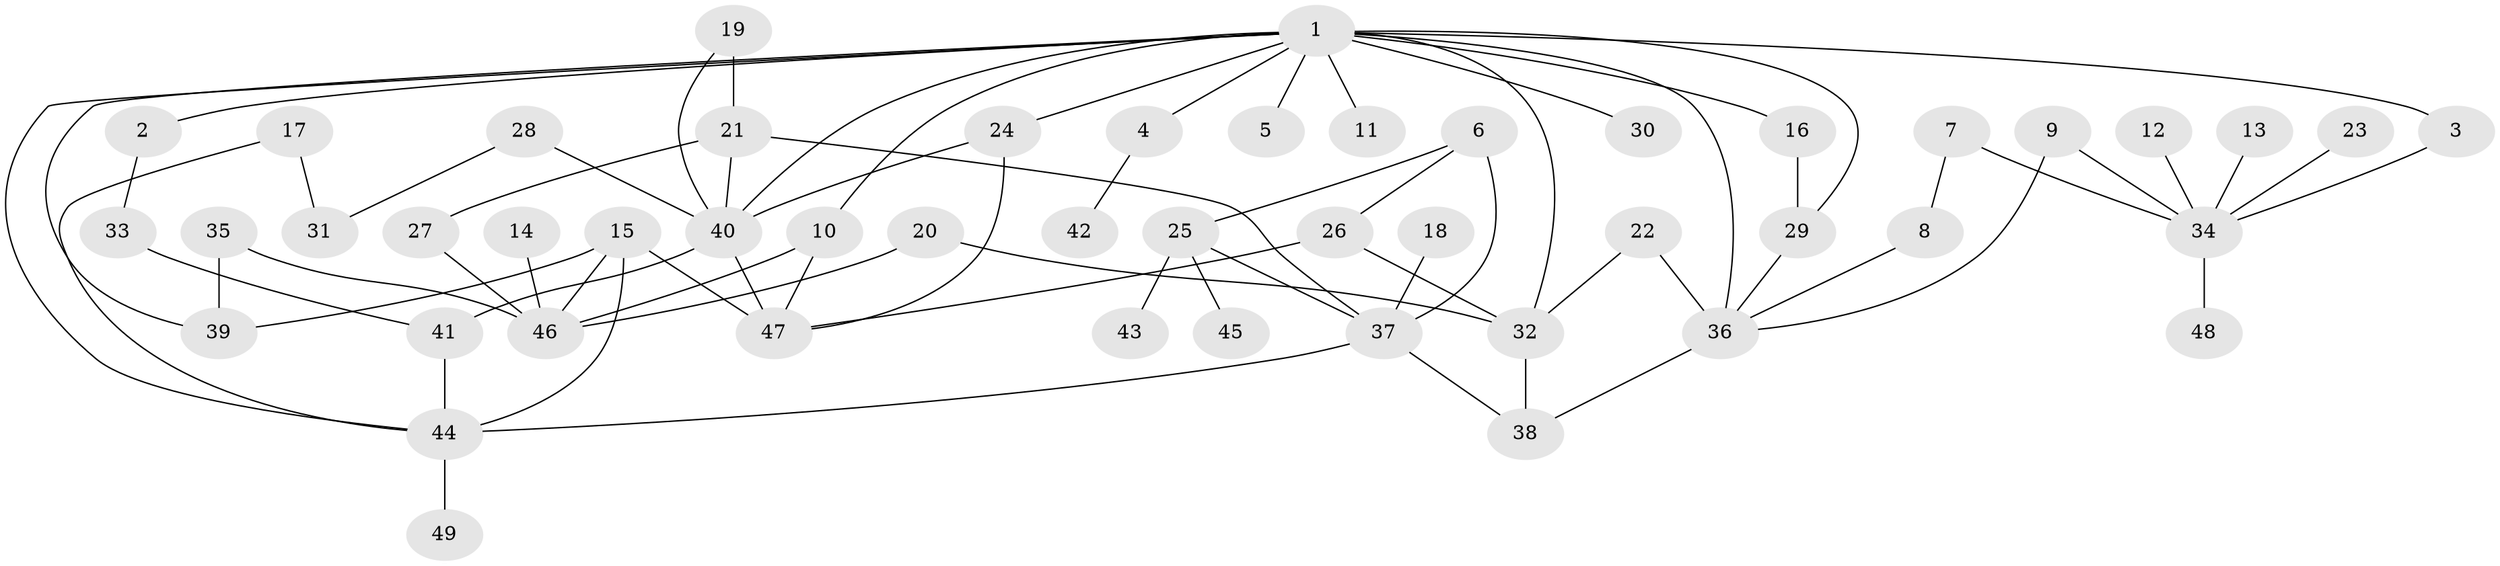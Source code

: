 // original degree distribution, {5: 0.07142857142857142, 11: 0.01020408163265306, 4: 0.08163265306122448, 3: 0.17346938775510204, 6: 0.030612244897959183, 2: 0.336734693877551, 7: 0.02040816326530612, 1: 0.2755102040816326}
// Generated by graph-tools (version 1.1) at 2025/25/03/09/25 03:25:33]
// undirected, 49 vertices, 72 edges
graph export_dot {
graph [start="1"]
  node [color=gray90,style=filled];
  1;
  2;
  3;
  4;
  5;
  6;
  7;
  8;
  9;
  10;
  11;
  12;
  13;
  14;
  15;
  16;
  17;
  18;
  19;
  20;
  21;
  22;
  23;
  24;
  25;
  26;
  27;
  28;
  29;
  30;
  31;
  32;
  33;
  34;
  35;
  36;
  37;
  38;
  39;
  40;
  41;
  42;
  43;
  44;
  45;
  46;
  47;
  48;
  49;
  1 -- 2 [weight=1.0];
  1 -- 3 [weight=1.0];
  1 -- 4 [weight=1.0];
  1 -- 5 [weight=1.0];
  1 -- 10 [weight=1.0];
  1 -- 11 [weight=1.0];
  1 -- 16 [weight=1.0];
  1 -- 24 [weight=1.0];
  1 -- 29 [weight=1.0];
  1 -- 30 [weight=1.0];
  1 -- 32 [weight=1.0];
  1 -- 36 [weight=2.0];
  1 -- 39 [weight=1.0];
  1 -- 40 [weight=1.0];
  1 -- 44 [weight=1.0];
  2 -- 33 [weight=1.0];
  3 -- 34 [weight=1.0];
  4 -- 42 [weight=1.0];
  6 -- 25 [weight=1.0];
  6 -- 26 [weight=1.0];
  6 -- 37 [weight=2.0];
  7 -- 8 [weight=1.0];
  7 -- 34 [weight=1.0];
  8 -- 36 [weight=1.0];
  9 -- 34 [weight=1.0];
  9 -- 36 [weight=1.0];
  10 -- 46 [weight=1.0];
  10 -- 47 [weight=1.0];
  12 -- 34 [weight=1.0];
  13 -- 34 [weight=1.0];
  14 -- 46 [weight=1.0];
  15 -- 39 [weight=1.0];
  15 -- 44 [weight=1.0];
  15 -- 46 [weight=1.0];
  15 -- 47 [weight=2.0];
  16 -- 29 [weight=1.0];
  17 -- 31 [weight=1.0];
  17 -- 44 [weight=1.0];
  18 -- 37 [weight=1.0];
  19 -- 21 [weight=2.0];
  19 -- 40 [weight=1.0];
  20 -- 32 [weight=1.0];
  20 -- 46 [weight=1.0];
  21 -- 27 [weight=1.0];
  21 -- 37 [weight=1.0];
  21 -- 40 [weight=1.0];
  22 -- 32 [weight=1.0];
  22 -- 36 [weight=1.0];
  23 -- 34 [weight=1.0];
  24 -- 40 [weight=1.0];
  24 -- 47 [weight=1.0];
  25 -- 37 [weight=2.0];
  25 -- 43 [weight=1.0];
  25 -- 45 [weight=1.0];
  26 -- 32 [weight=1.0];
  26 -- 47 [weight=1.0];
  27 -- 46 [weight=1.0];
  28 -- 31 [weight=1.0];
  28 -- 40 [weight=1.0];
  29 -- 36 [weight=1.0];
  32 -- 38 [weight=1.0];
  33 -- 41 [weight=1.0];
  34 -- 48 [weight=1.0];
  35 -- 39 [weight=1.0];
  35 -- 46 [weight=1.0];
  36 -- 38 [weight=1.0];
  37 -- 38 [weight=1.0];
  37 -- 44 [weight=1.0];
  40 -- 41 [weight=2.0];
  40 -- 47 [weight=1.0];
  41 -- 44 [weight=1.0];
  44 -- 49 [weight=1.0];
}
